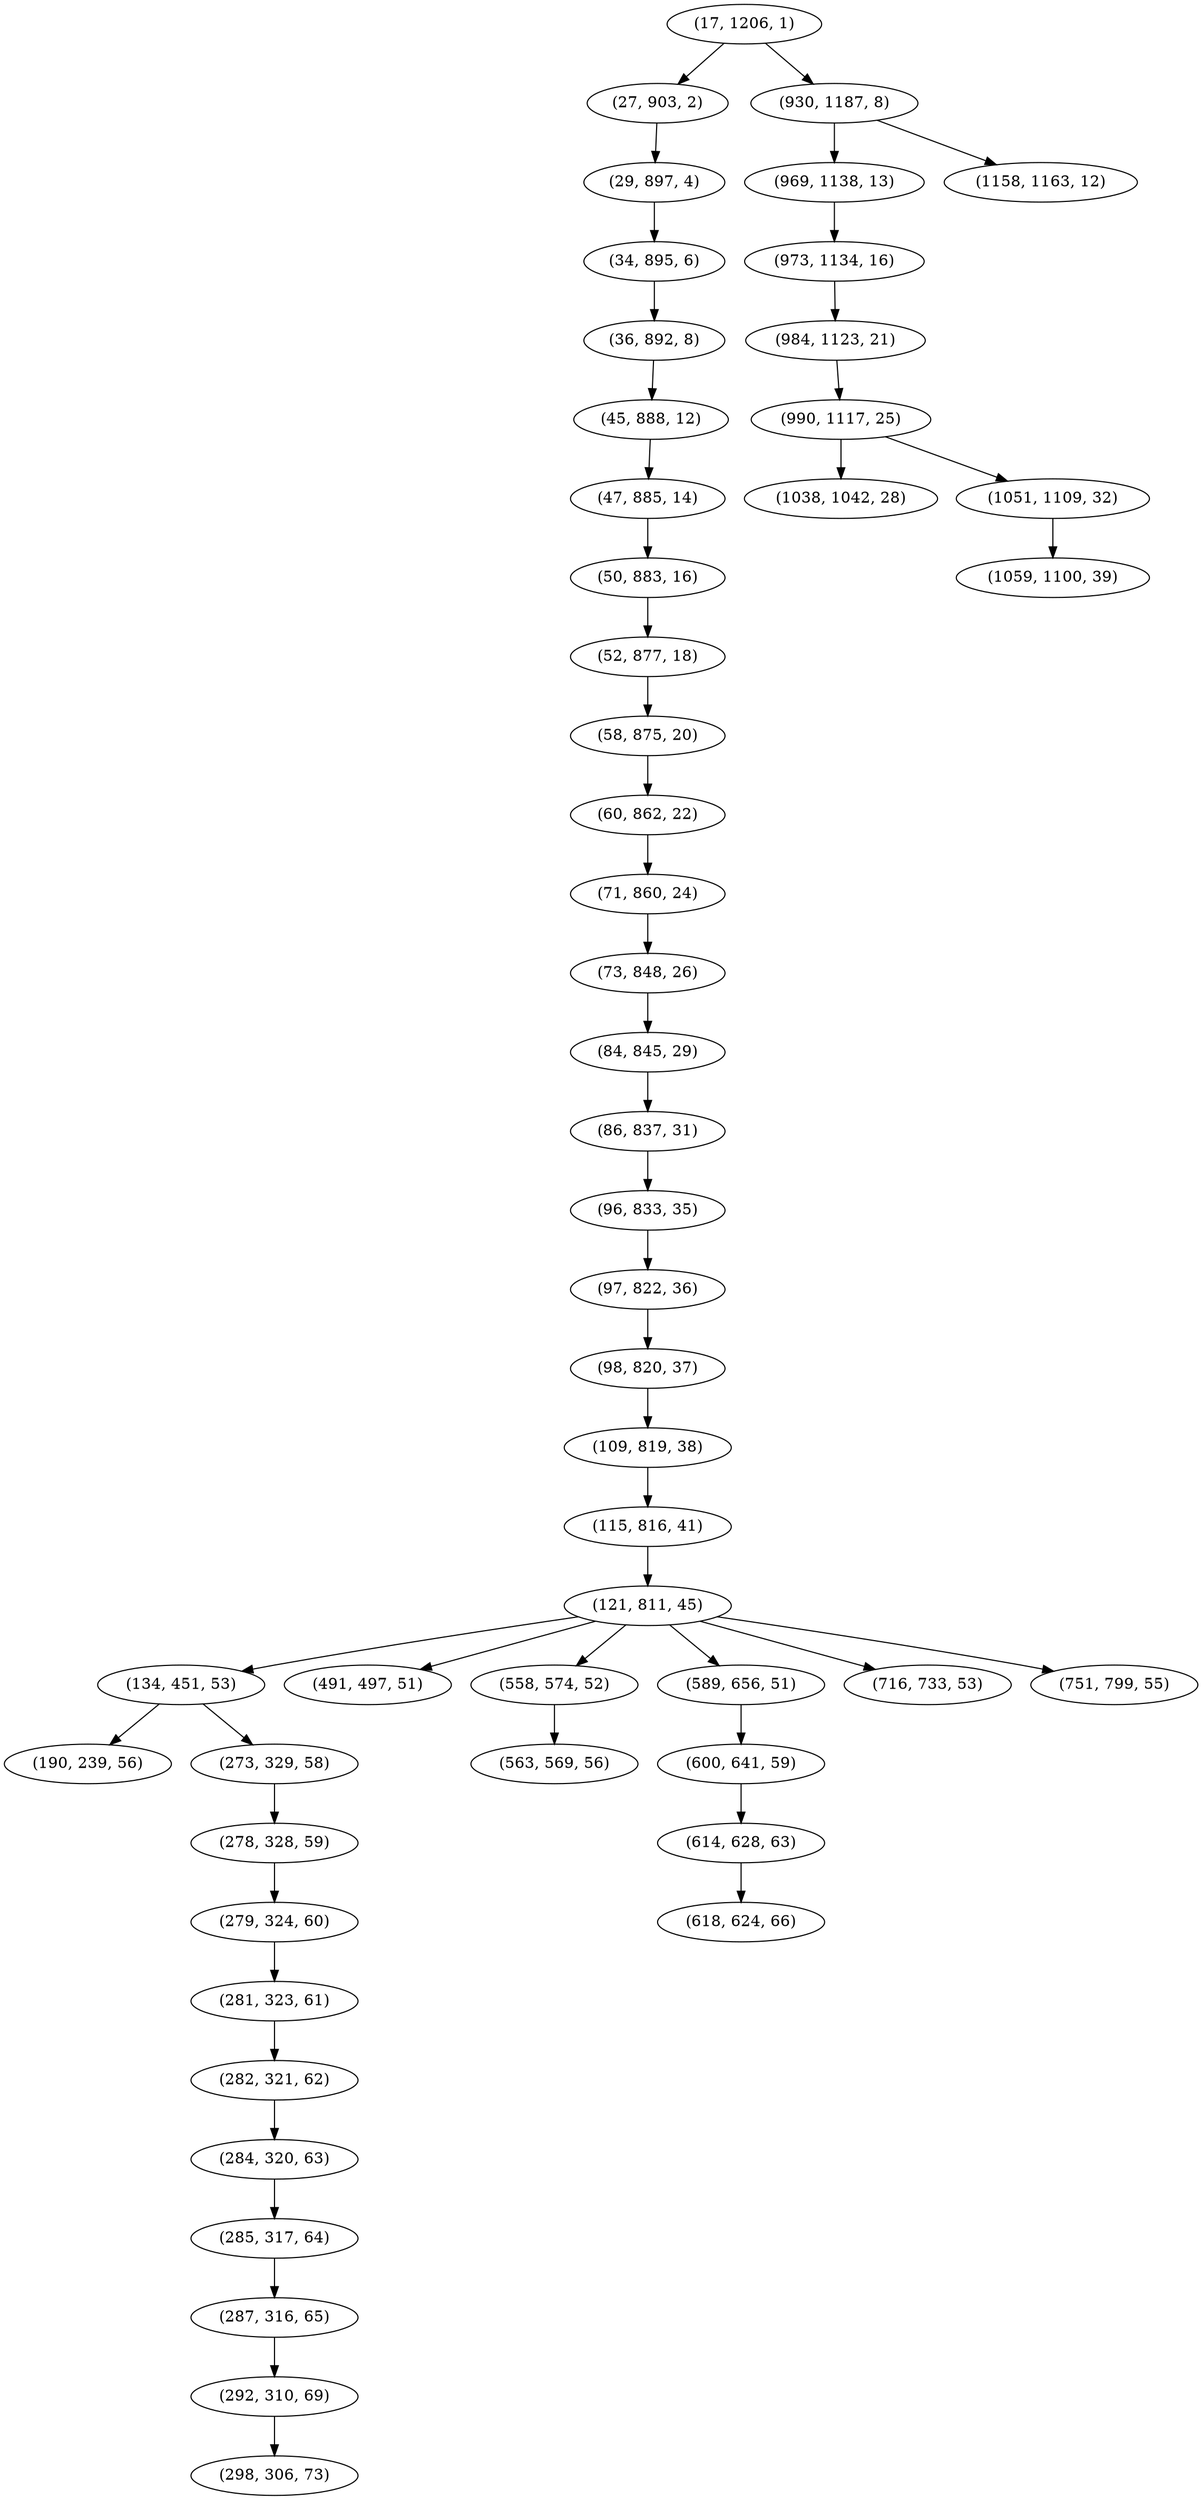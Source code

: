 digraph tree {
    "(17, 1206, 1)";
    "(27, 903, 2)";
    "(29, 897, 4)";
    "(34, 895, 6)";
    "(36, 892, 8)";
    "(45, 888, 12)";
    "(47, 885, 14)";
    "(50, 883, 16)";
    "(52, 877, 18)";
    "(58, 875, 20)";
    "(60, 862, 22)";
    "(71, 860, 24)";
    "(73, 848, 26)";
    "(84, 845, 29)";
    "(86, 837, 31)";
    "(96, 833, 35)";
    "(97, 822, 36)";
    "(98, 820, 37)";
    "(109, 819, 38)";
    "(115, 816, 41)";
    "(121, 811, 45)";
    "(134, 451, 53)";
    "(190, 239, 56)";
    "(273, 329, 58)";
    "(278, 328, 59)";
    "(279, 324, 60)";
    "(281, 323, 61)";
    "(282, 321, 62)";
    "(284, 320, 63)";
    "(285, 317, 64)";
    "(287, 316, 65)";
    "(292, 310, 69)";
    "(298, 306, 73)";
    "(491, 497, 51)";
    "(558, 574, 52)";
    "(563, 569, 56)";
    "(589, 656, 51)";
    "(600, 641, 59)";
    "(614, 628, 63)";
    "(618, 624, 66)";
    "(716, 733, 53)";
    "(751, 799, 55)";
    "(930, 1187, 8)";
    "(969, 1138, 13)";
    "(973, 1134, 16)";
    "(984, 1123, 21)";
    "(990, 1117, 25)";
    "(1038, 1042, 28)";
    "(1051, 1109, 32)";
    "(1059, 1100, 39)";
    "(1158, 1163, 12)";
    "(17, 1206, 1)" -> "(27, 903, 2)";
    "(17, 1206, 1)" -> "(930, 1187, 8)";
    "(27, 903, 2)" -> "(29, 897, 4)";
    "(29, 897, 4)" -> "(34, 895, 6)";
    "(34, 895, 6)" -> "(36, 892, 8)";
    "(36, 892, 8)" -> "(45, 888, 12)";
    "(45, 888, 12)" -> "(47, 885, 14)";
    "(47, 885, 14)" -> "(50, 883, 16)";
    "(50, 883, 16)" -> "(52, 877, 18)";
    "(52, 877, 18)" -> "(58, 875, 20)";
    "(58, 875, 20)" -> "(60, 862, 22)";
    "(60, 862, 22)" -> "(71, 860, 24)";
    "(71, 860, 24)" -> "(73, 848, 26)";
    "(73, 848, 26)" -> "(84, 845, 29)";
    "(84, 845, 29)" -> "(86, 837, 31)";
    "(86, 837, 31)" -> "(96, 833, 35)";
    "(96, 833, 35)" -> "(97, 822, 36)";
    "(97, 822, 36)" -> "(98, 820, 37)";
    "(98, 820, 37)" -> "(109, 819, 38)";
    "(109, 819, 38)" -> "(115, 816, 41)";
    "(115, 816, 41)" -> "(121, 811, 45)";
    "(121, 811, 45)" -> "(134, 451, 53)";
    "(121, 811, 45)" -> "(491, 497, 51)";
    "(121, 811, 45)" -> "(558, 574, 52)";
    "(121, 811, 45)" -> "(589, 656, 51)";
    "(121, 811, 45)" -> "(716, 733, 53)";
    "(121, 811, 45)" -> "(751, 799, 55)";
    "(134, 451, 53)" -> "(190, 239, 56)";
    "(134, 451, 53)" -> "(273, 329, 58)";
    "(273, 329, 58)" -> "(278, 328, 59)";
    "(278, 328, 59)" -> "(279, 324, 60)";
    "(279, 324, 60)" -> "(281, 323, 61)";
    "(281, 323, 61)" -> "(282, 321, 62)";
    "(282, 321, 62)" -> "(284, 320, 63)";
    "(284, 320, 63)" -> "(285, 317, 64)";
    "(285, 317, 64)" -> "(287, 316, 65)";
    "(287, 316, 65)" -> "(292, 310, 69)";
    "(292, 310, 69)" -> "(298, 306, 73)";
    "(558, 574, 52)" -> "(563, 569, 56)";
    "(589, 656, 51)" -> "(600, 641, 59)";
    "(600, 641, 59)" -> "(614, 628, 63)";
    "(614, 628, 63)" -> "(618, 624, 66)";
    "(930, 1187, 8)" -> "(969, 1138, 13)";
    "(930, 1187, 8)" -> "(1158, 1163, 12)";
    "(969, 1138, 13)" -> "(973, 1134, 16)";
    "(973, 1134, 16)" -> "(984, 1123, 21)";
    "(984, 1123, 21)" -> "(990, 1117, 25)";
    "(990, 1117, 25)" -> "(1038, 1042, 28)";
    "(990, 1117, 25)" -> "(1051, 1109, 32)";
    "(1051, 1109, 32)" -> "(1059, 1100, 39)";
}
